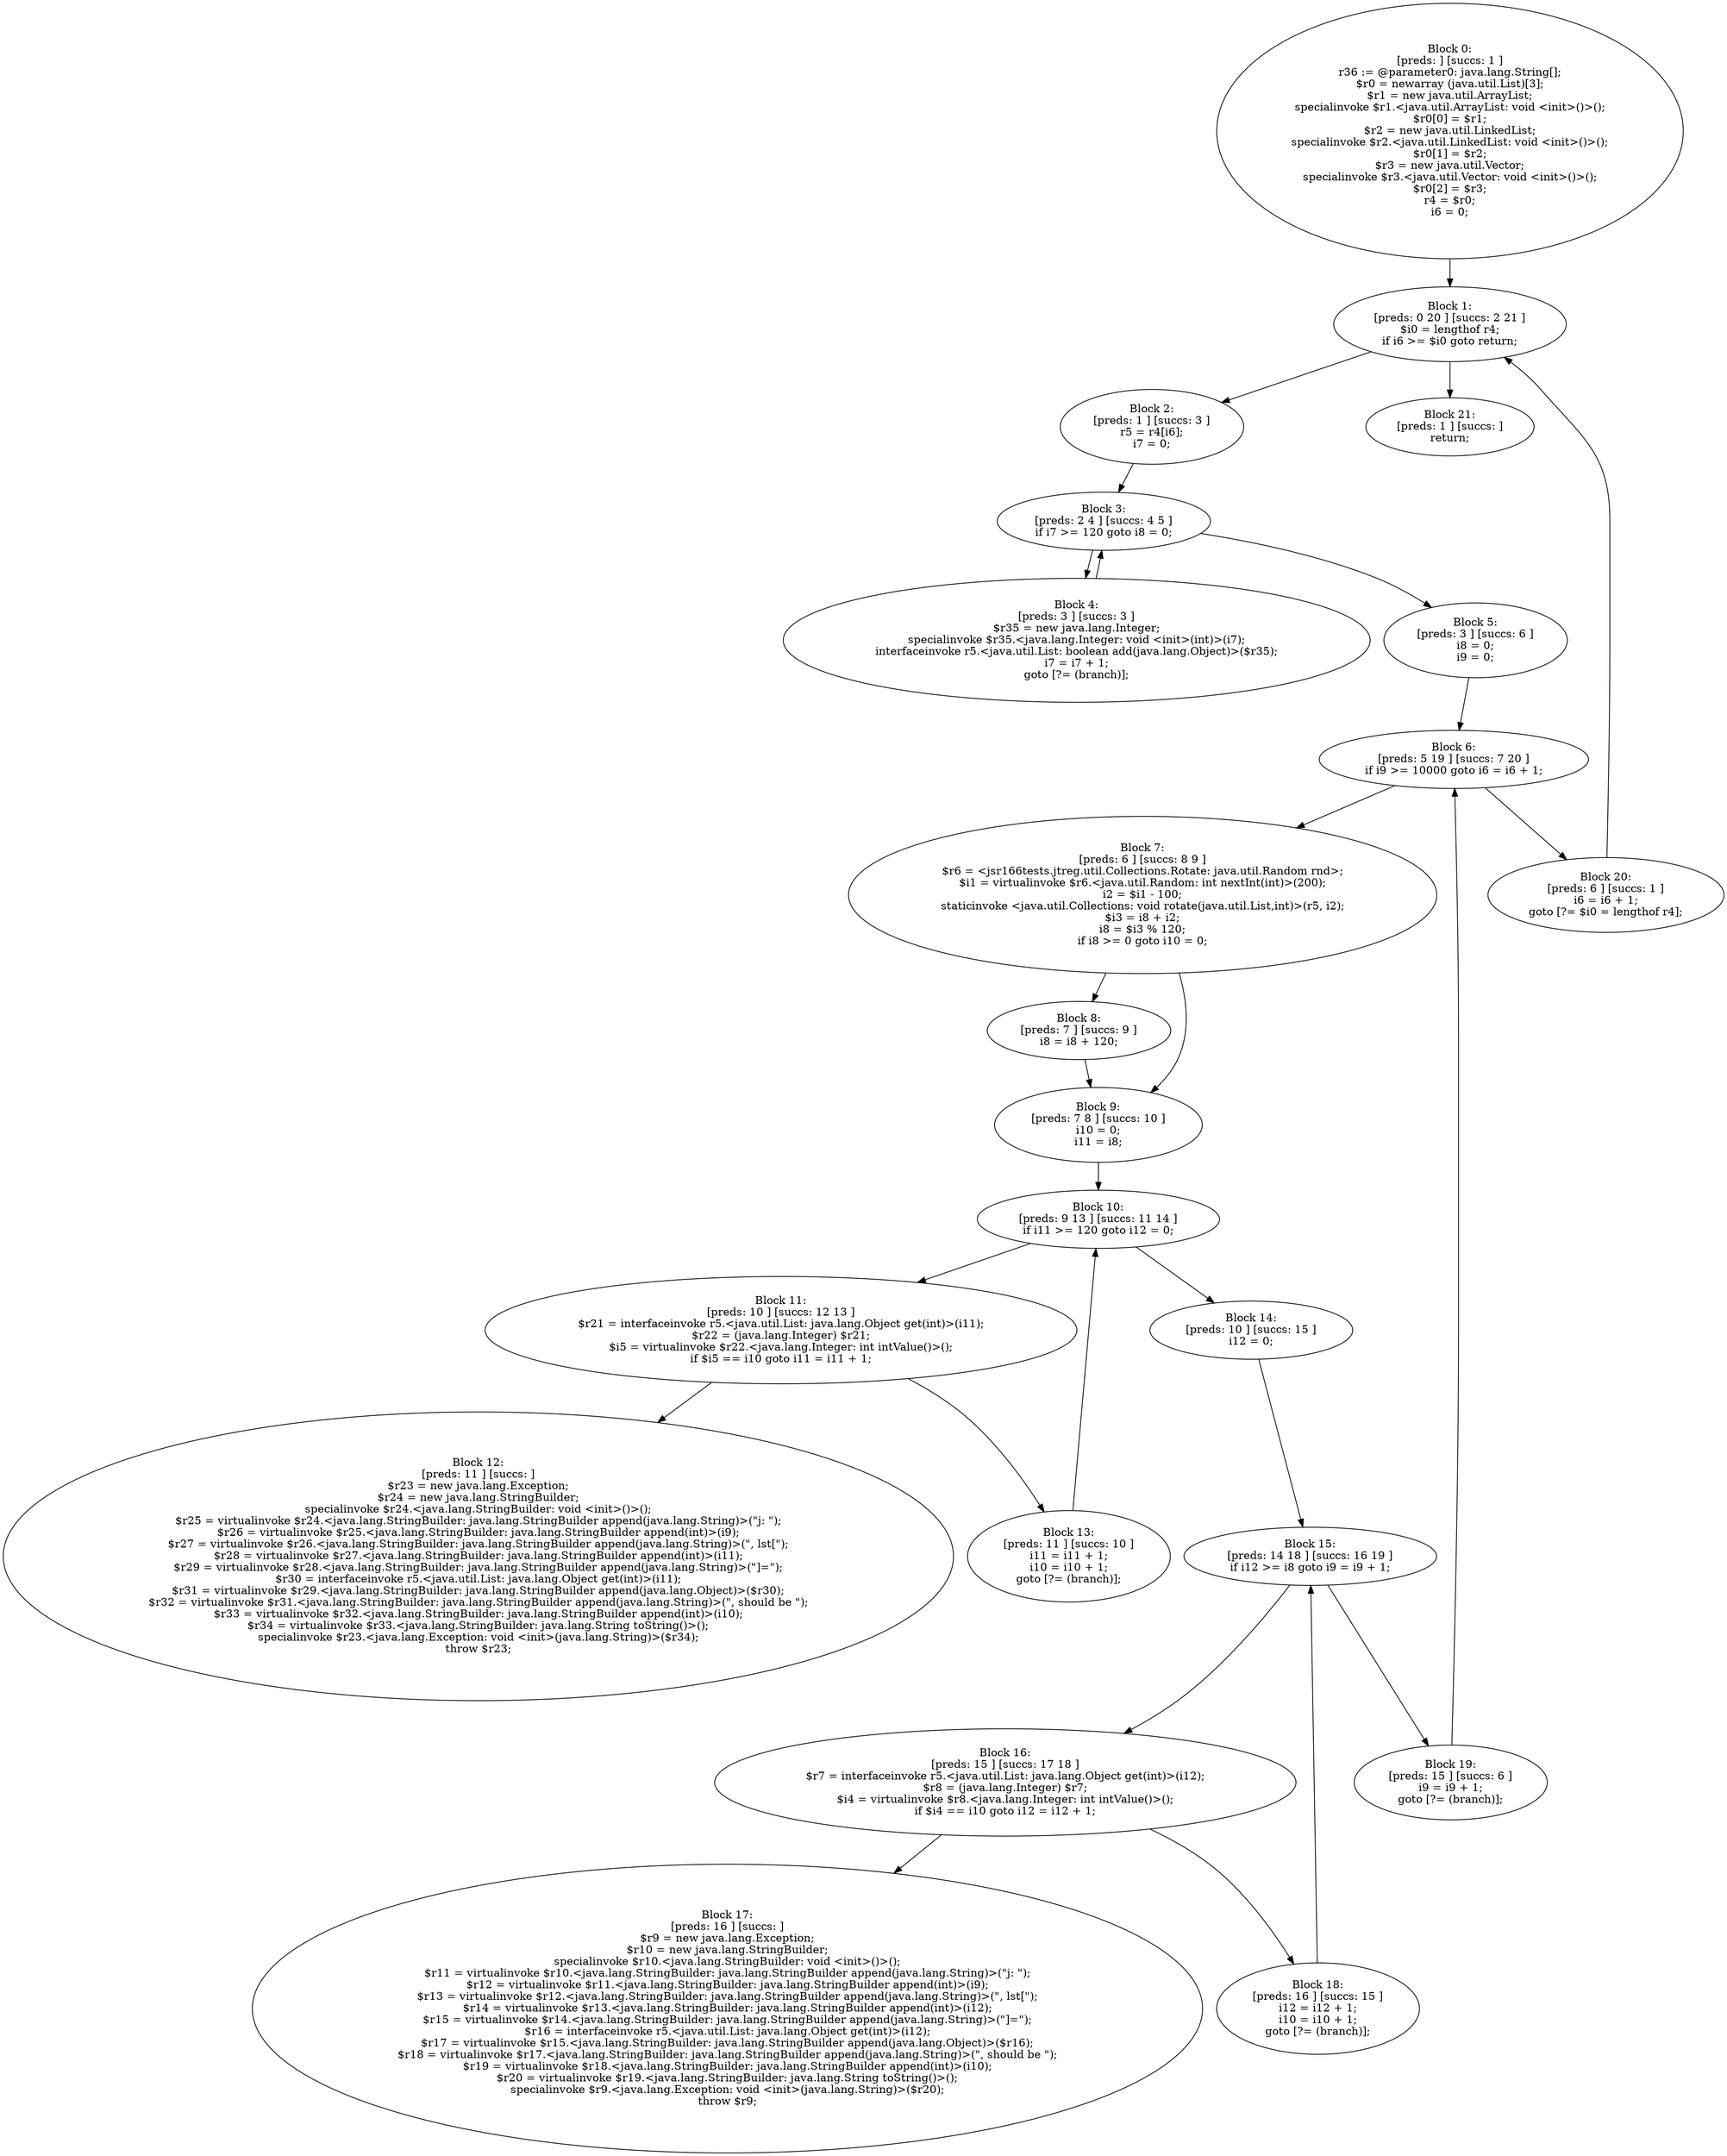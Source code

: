 digraph "unitGraph" {
    "Block 0:
[preds: ] [succs: 1 ]
r36 := @parameter0: java.lang.String[];
$r0 = newarray (java.util.List)[3];
$r1 = new java.util.ArrayList;
specialinvoke $r1.<java.util.ArrayList: void <init>()>();
$r0[0] = $r1;
$r2 = new java.util.LinkedList;
specialinvoke $r2.<java.util.LinkedList: void <init>()>();
$r0[1] = $r2;
$r3 = new java.util.Vector;
specialinvoke $r3.<java.util.Vector: void <init>()>();
$r0[2] = $r3;
r4 = $r0;
i6 = 0;
"
    "Block 1:
[preds: 0 20 ] [succs: 2 21 ]
$i0 = lengthof r4;
if i6 >= $i0 goto return;
"
    "Block 2:
[preds: 1 ] [succs: 3 ]
r5 = r4[i6];
i7 = 0;
"
    "Block 3:
[preds: 2 4 ] [succs: 4 5 ]
if i7 >= 120 goto i8 = 0;
"
    "Block 4:
[preds: 3 ] [succs: 3 ]
$r35 = new java.lang.Integer;
specialinvoke $r35.<java.lang.Integer: void <init>(int)>(i7);
interfaceinvoke r5.<java.util.List: boolean add(java.lang.Object)>($r35);
i7 = i7 + 1;
goto [?= (branch)];
"
    "Block 5:
[preds: 3 ] [succs: 6 ]
i8 = 0;
i9 = 0;
"
    "Block 6:
[preds: 5 19 ] [succs: 7 20 ]
if i9 >= 10000 goto i6 = i6 + 1;
"
    "Block 7:
[preds: 6 ] [succs: 8 9 ]
$r6 = <jsr166tests.jtreg.util.Collections.Rotate: java.util.Random rnd>;
$i1 = virtualinvoke $r6.<java.util.Random: int nextInt(int)>(200);
i2 = $i1 - 100;
staticinvoke <java.util.Collections: void rotate(java.util.List,int)>(r5, i2);
$i3 = i8 + i2;
i8 = $i3 % 120;
if i8 >= 0 goto i10 = 0;
"
    "Block 8:
[preds: 7 ] [succs: 9 ]
i8 = i8 + 120;
"
    "Block 9:
[preds: 7 8 ] [succs: 10 ]
i10 = 0;
i11 = i8;
"
    "Block 10:
[preds: 9 13 ] [succs: 11 14 ]
if i11 >= 120 goto i12 = 0;
"
    "Block 11:
[preds: 10 ] [succs: 12 13 ]
$r21 = interfaceinvoke r5.<java.util.List: java.lang.Object get(int)>(i11);
$r22 = (java.lang.Integer) $r21;
$i5 = virtualinvoke $r22.<java.lang.Integer: int intValue()>();
if $i5 == i10 goto i11 = i11 + 1;
"
    "Block 12:
[preds: 11 ] [succs: ]
$r23 = new java.lang.Exception;
$r24 = new java.lang.StringBuilder;
specialinvoke $r24.<java.lang.StringBuilder: void <init>()>();
$r25 = virtualinvoke $r24.<java.lang.StringBuilder: java.lang.StringBuilder append(java.lang.String)>(\"j: \");
$r26 = virtualinvoke $r25.<java.lang.StringBuilder: java.lang.StringBuilder append(int)>(i9);
$r27 = virtualinvoke $r26.<java.lang.StringBuilder: java.lang.StringBuilder append(java.lang.String)>(\", lst[\");
$r28 = virtualinvoke $r27.<java.lang.StringBuilder: java.lang.StringBuilder append(int)>(i11);
$r29 = virtualinvoke $r28.<java.lang.StringBuilder: java.lang.StringBuilder append(java.lang.String)>(\"]=\");
$r30 = interfaceinvoke r5.<java.util.List: java.lang.Object get(int)>(i11);
$r31 = virtualinvoke $r29.<java.lang.StringBuilder: java.lang.StringBuilder append(java.lang.Object)>($r30);
$r32 = virtualinvoke $r31.<java.lang.StringBuilder: java.lang.StringBuilder append(java.lang.String)>(\", should be \");
$r33 = virtualinvoke $r32.<java.lang.StringBuilder: java.lang.StringBuilder append(int)>(i10);
$r34 = virtualinvoke $r33.<java.lang.StringBuilder: java.lang.String toString()>();
specialinvoke $r23.<java.lang.Exception: void <init>(java.lang.String)>($r34);
throw $r23;
"
    "Block 13:
[preds: 11 ] [succs: 10 ]
i11 = i11 + 1;
i10 = i10 + 1;
goto [?= (branch)];
"
    "Block 14:
[preds: 10 ] [succs: 15 ]
i12 = 0;
"
    "Block 15:
[preds: 14 18 ] [succs: 16 19 ]
if i12 >= i8 goto i9 = i9 + 1;
"
    "Block 16:
[preds: 15 ] [succs: 17 18 ]
$r7 = interfaceinvoke r5.<java.util.List: java.lang.Object get(int)>(i12);
$r8 = (java.lang.Integer) $r7;
$i4 = virtualinvoke $r8.<java.lang.Integer: int intValue()>();
if $i4 == i10 goto i12 = i12 + 1;
"
    "Block 17:
[preds: 16 ] [succs: ]
$r9 = new java.lang.Exception;
$r10 = new java.lang.StringBuilder;
specialinvoke $r10.<java.lang.StringBuilder: void <init>()>();
$r11 = virtualinvoke $r10.<java.lang.StringBuilder: java.lang.StringBuilder append(java.lang.String)>(\"j: \");
$r12 = virtualinvoke $r11.<java.lang.StringBuilder: java.lang.StringBuilder append(int)>(i9);
$r13 = virtualinvoke $r12.<java.lang.StringBuilder: java.lang.StringBuilder append(java.lang.String)>(\", lst[\");
$r14 = virtualinvoke $r13.<java.lang.StringBuilder: java.lang.StringBuilder append(int)>(i12);
$r15 = virtualinvoke $r14.<java.lang.StringBuilder: java.lang.StringBuilder append(java.lang.String)>(\"]=\");
$r16 = interfaceinvoke r5.<java.util.List: java.lang.Object get(int)>(i12);
$r17 = virtualinvoke $r15.<java.lang.StringBuilder: java.lang.StringBuilder append(java.lang.Object)>($r16);
$r18 = virtualinvoke $r17.<java.lang.StringBuilder: java.lang.StringBuilder append(java.lang.String)>(\", should be \");
$r19 = virtualinvoke $r18.<java.lang.StringBuilder: java.lang.StringBuilder append(int)>(i10);
$r20 = virtualinvoke $r19.<java.lang.StringBuilder: java.lang.String toString()>();
specialinvoke $r9.<java.lang.Exception: void <init>(java.lang.String)>($r20);
throw $r9;
"
    "Block 18:
[preds: 16 ] [succs: 15 ]
i12 = i12 + 1;
i10 = i10 + 1;
goto [?= (branch)];
"
    "Block 19:
[preds: 15 ] [succs: 6 ]
i9 = i9 + 1;
goto [?= (branch)];
"
    "Block 20:
[preds: 6 ] [succs: 1 ]
i6 = i6 + 1;
goto [?= $i0 = lengthof r4];
"
    "Block 21:
[preds: 1 ] [succs: ]
return;
"
    "Block 0:
[preds: ] [succs: 1 ]
r36 := @parameter0: java.lang.String[];
$r0 = newarray (java.util.List)[3];
$r1 = new java.util.ArrayList;
specialinvoke $r1.<java.util.ArrayList: void <init>()>();
$r0[0] = $r1;
$r2 = new java.util.LinkedList;
specialinvoke $r2.<java.util.LinkedList: void <init>()>();
$r0[1] = $r2;
$r3 = new java.util.Vector;
specialinvoke $r3.<java.util.Vector: void <init>()>();
$r0[2] = $r3;
r4 = $r0;
i6 = 0;
"->"Block 1:
[preds: 0 20 ] [succs: 2 21 ]
$i0 = lengthof r4;
if i6 >= $i0 goto return;
";
    "Block 1:
[preds: 0 20 ] [succs: 2 21 ]
$i0 = lengthof r4;
if i6 >= $i0 goto return;
"->"Block 2:
[preds: 1 ] [succs: 3 ]
r5 = r4[i6];
i7 = 0;
";
    "Block 1:
[preds: 0 20 ] [succs: 2 21 ]
$i0 = lengthof r4;
if i6 >= $i0 goto return;
"->"Block 21:
[preds: 1 ] [succs: ]
return;
";
    "Block 2:
[preds: 1 ] [succs: 3 ]
r5 = r4[i6];
i7 = 0;
"->"Block 3:
[preds: 2 4 ] [succs: 4 5 ]
if i7 >= 120 goto i8 = 0;
";
    "Block 3:
[preds: 2 4 ] [succs: 4 5 ]
if i7 >= 120 goto i8 = 0;
"->"Block 4:
[preds: 3 ] [succs: 3 ]
$r35 = new java.lang.Integer;
specialinvoke $r35.<java.lang.Integer: void <init>(int)>(i7);
interfaceinvoke r5.<java.util.List: boolean add(java.lang.Object)>($r35);
i7 = i7 + 1;
goto [?= (branch)];
";
    "Block 3:
[preds: 2 4 ] [succs: 4 5 ]
if i7 >= 120 goto i8 = 0;
"->"Block 5:
[preds: 3 ] [succs: 6 ]
i8 = 0;
i9 = 0;
";
    "Block 4:
[preds: 3 ] [succs: 3 ]
$r35 = new java.lang.Integer;
specialinvoke $r35.<java.lang.Integer: void <init>(int)>(i7);
interfaceinvoke r5.<java.util.List: boolean add(java.lang.Object)>($r35);
i7 = i7 + 1;
goto [?= (branch)];
"->"Block 3:
[preds: 2 4 ] [succs: 4 5 ]
if i7 >= 120 goto i8 = 0;
";
    "Block 5:
[preds: 3 ] [succs: 6 ]
i8 = 0;
i9 = 0;
"->"Block 6:
[preds: 5 19 ] [succs: 7 20 ]
if i9 >= 10000 goto i6 = i6 + 1;
";
    "Block 6:
[preds: 5 19 ] [succs: 7 20 ]
if i9 >= 10000 goto i6 = i6 + 1;
"->"Block 7:
[preds: 6 ] [succs: 8 9 ]
$r6 = <jsr166tests.jtreg.util.Collections.Rotate: java.util.Random rnd>;
$i1 = virtualinvoke $r6.<java.util.Random: int nextInt(int)>(200);
i2 = $i1 - 100;
staticinvoke <java.util.Collections: void rotate(java.util.List,int)>(r5, i2);
$i3 = i8 + i2;
i8 = $i3 % 120;
if i8 >= 0 goto i10 = 0;
";
    "Block 6:
[preds: 5 19 ] [succs: 7 20 ]
if i9 >= 10000 goto i6 = i6 + 1;
"->"Block 20:
[preds: 6 ] [succs: 1 ]
i6 = i6 + 1;
goto [?= $i0 = lengthof r4];
";
    "Block 7:
[preds: 6 ] [succs: 8 9 ]
$r6 = <jsr166tests.jtreg.util.Collections.Rotate: java.util.Random rnd>;
$i1 = virtualinvoke $r6.<java.util.Random: int nextInt(int)>(200);
i2 = $i1 - 100;
staticinvoke <java.util.Collections: void rotate(java.util.List,int)>(r5, i2);
$i3 = i8 + i2;
i8 = $i3 % 120;
if i8 >= 0 goto i10 = 0;
"->"Block 8:
[preds: 7 ] [succs: 9 ]
i8 = i8 + 120;
";
    "Block 7:
[preds: 6 ] [succs: 8 9 ]
$r6 = <jsr166tests.jtreg.util.Collections.Rotate: java.util.Random rnd>;
$i1 = virtualinvoke $r6.<java.util.Random: int nextInt(int)>(200);
i2 = $i1 - 100;
staticinvoke <java.util.Collections: void rotate(java.util.List,int)>(r5, i2);
$i3 = i8 + i2;
i8 = $i3 % 120;
if i8 >= 0 goto i10 = 0;
"->"Block 9:
[preds: 7 8 ] [succs: 10 ]
i10 = 0;
i11 = i8;
";
    "Block 8:
[preds: 7 ] [succs: 9 ]
i8 = i8 + 120;
"->"Block 9:
[preds: 7 8 ] [succs: 10 ]
i10 = 0;
i11 = i8;
";
    "Block 9:
[preds: 7 8 ] [succs: 10 ]
i10 = 0;
i11 = i8;
"->"Block 10:
[preds: 9 13 ] [succs: 11 14 ]
if i11 >= 120 goto i12 = 0;
";
    "Block 10:
[preds: 9 13 ] [succs: 11 14 ]
if i11 >= 120 goto i12 = 0;
"->"Block 11:
[preds: 10 ] [succs: 12 13 ]
$r21 = interfaceinvoke r5.<java.util.List: java.lang.Object get(int)>(i11);
$r22 = (java.lang.Integer) $r21;
$i5 = virtualinvoke $r22.<java.lang.Integer: int intValue()>();
if $i5 == i10 goto i11 = i11 + 1;
";
    "Block 10:
[preds: 9 13 ] [succs: 11 14 ]
if i11 >= 120 goto i12 = 0;
"->"Block 14:
[preds: 10 ] [succs: 15 ]
i12 = 0;
";
    "Block 11:
[preds: 10 ] [succs: 12 13 ]
$r21 = interfaceinvoke r5.<java.util.List: java.lang.Object get(int)>(i11);
$r22 = (java.lang.Integer) $r21;
$i5 = virtualinvoke $r22.<java.lang.Integer: int intValue()>();
if $i5 == i10 goto i11 = i11 + 1;
"->"Block 12:
[preds: 11 ] [succs: ]
$r23 = new java.lang.Exception;
$r24 = new java.lang.StringBuilder;
specialinvoke $r24.<java.lang.StringBuilder: void <init>()>();
$r25 = virtualinvoke $r24.<java.lang.StringBuilder: java.lang.StringBuilder append(java.lang.String)>(\"j: \");
$r26 = virtualinvoke $r25.<java.lang.StringBuilder: java.lang.StringBuilder append(int)>(i9);
$r27 = virtualinvoke $r26.<java.lang.StringBuilder: java.lang.StringBuilder append(java.lang.String)>(\", lst[\");
$r28 = virtualinvoke $r27.<java.lang.StringBuilder: java.lang.StringBuilder append(int)>(i11);
$r29 = virtualinvoke $r28.<java.lang.StringBuilder: java.lang.StringBuilder append(java.lang.String)>(\"]=\");
$r30 = interfaceinvoke r5.<java.util.List: java.lang.Object get(int)>(i11);
$r31 = virtualinvoke $r29.<java.lang.StringBuilder: java.lang.StringBuilder append(java.lang.Object)>($r30);
$r32 = virtualinvoke $r31.<java.lang.StringBuilder: java.lang.StringBuilder append(java.lang.String)>(\", should be \");
$r33 = virtualinvoke $r32.<java.lang.StringBuilder: java.lang.StringBuilder append(int)>(i10);
$r34 = virtualinvoke $r33.<java.lang.StringBuilder: java.lang.String toString()>();
specialinvoke $r23.<java.lang.Exception: void <init>(java.lang.String)>($r34);
throw $r23;
";
    "Block 11:
[preds: 10 ] [succs: 12 13 ]
$r21 = interfaceinvoke r5.<java.util.List: java.lang.Object get(int)>(i11);
$r22 = (java.lang.Integer) $r21;
$i5 = virtualinvoke $r22.<java.lang.Integer: int intValue()>();
if $i5 == i10 goto i11 = i11 + 1;
"->"Block 13:
[preds: 11 ] [succs: 10 ]
i11 = i11 + 1;
i10 = i10 + 1;
goto [?= (branch)];
";
    "Block 13:
[preds: 11 ] [succs: 10 ]
i11 = i11 + 1;
i10 = i10 + 1;
goto [?= (branch)];
"->"Block 10:
[preds: 9 13 ] [succs: 11 14 ]
if i11 >= 120 goto i12 = 0;
";
    "Block 14:
[preds: 10 ] [succs: 15 ]
i12 = 0;
"->"Block 15:
[preds: 14 18 ] [succs: 16 19 ]
if i12 >= i8 goto i9 = i9 + 1;
";
    "Block 15:
[preds: 14 18 ] [succs: 16 19 ]
if i12 >= i8 goto i9 = i9 + 1;
"->"Block 16:
[preds: 15 ] [succs: 17 18 ]
$r7 = interfaceinvoke r5.<java.util.List: java.lang.Object get(int)>(i12);
$r8 = (java.lang.Integer) $r7;
$i4 = virtualinvoke $r8.<java.lang.Integer: int intValue()>();
if $i4 == i10 goto i12 = i12 + 1;
";
    "Block 15:
[preds: 14 18 ] [succs: 16 19 ]
if i12 >= i8 goto i9 = i9 + 1;
"->"Block 19:
[preds: 15 ] [succs: 6 ]
i9 = i9 + 1;
goto [?= (branch)];
";
    "Block 16:
[preds: 15 ] [succs: 17 18 ]
$r7 = interfaceinvoke r5.<java.util.List: java.lang.Object get(int)>(i12);
$r8 = (java.lang.Integer) $r7;
$i4 = virtualinvoke $r8.<java.lang.Integer: int intValue()>();
if $i4 == i10 goto i12 = i12 + 1;
"->"Block 17:
[preds: 16 ] [succs: ]
$r9 = new java.lang.Exception;
$r10 = new java.lang.StringBuilder;
specialinvoke $r10.<java.lang.StringBuilder: void <init>()>();
$r11 = virtualinvoke $r10.<java.lang.StringBuilder: java.lang.StringBuilder append(java.lang.String)>(\"j: \");
$r12 = virtualinvoke $r11.<java.lang.StringBuilder: java.lang.StringBuilder append(int)>(i9);
$r13 = virtualinvoke $r12.<java.lang.StringBuilder: java.lang.StringBuilder append(java.lang.String)>(\", lst[\");
$r14 = virtualinvoke $r13.<java.lang.StringBuilder: java.lang.StringBuilder append(int)>(i12);
$r15 = virtualinvoke $r14.<java.lang.StringBuilder: java.lang.StringBuilder append(java.lang.String)>(\"]=\");
$r16 = interfaceinvoke r5.<java.util.List: java.lang.Object get(int)>(i12);
$r17 = virtualinvoke $r15.<java.lang.StringBuilder: java.lang.StringBuilder append(java.lang.Object)>($r16);
$r18 = virtualinvoke $r17.<java.lang.StringBuilder: java.lang.StringBuilder append(java.lang.String)>(\", should be \");
$r19 = virtualinvoke $r18.<java.lang.StringBuilder: java.lang.StringBuilder append(int)>(i10);
$r20 = virtualinvoke $r19.<java.lang.StringBuilder: java.lang.String toString()>();
specialinvoke $r9.<java.lang.Exception: void <init>(java.lang.String)>($r20);
throw $r9;
";
    "Block 16:
[preds: 15 ] [succs: 17 18 ]
$r7 = interfaceinvoke r5.<java.util.List: java.lang.Object get(int)>(i12);
$r8 = (java.lang.Integer) $r7;
$i4 = virtualinvoke $r8.<java.lang.Integer: int intValue()>();
if $i4 == i10 goto i12 = i12 + 1;
"->"Block 18:
[preds: 16 ] [succs: 15 ]
i12 = i12 + 1;
i10 = i10 + 1;
goto [?= (branch)];
";
    "Block 18:
[preds: 16 ] [succs: 15 ]
i12 = i12 + 1;
i10 = i10 + 1;
goto [?= (branch)];
"->"Block 15:
[preds: 14 18 ] [succs: 16 19 ]
if i12 >= i8 goto i9 = i9 + 1;
";
    "Block 19:
[preds: 15 ] [succs: 6 ]
i9 = i9 + 1;
goto [?= (branch)];
"->"Block 6:
[preds: 5 19 ] [succs: 7 20 ]
if i9 >= 10000 goto i6 = i6 + 1;
";
    "Block 20:
[preds: 6 ] [succs: 1 ]
i6 = i6 + 1;
goto [?= $i0 = lengthof r4];
"->"Block 1:
[preds: 0 20 ] [succs: 2 21 ]
$i0 = lengthof r4;
if i6 >= $i0 goto return;
";
}
